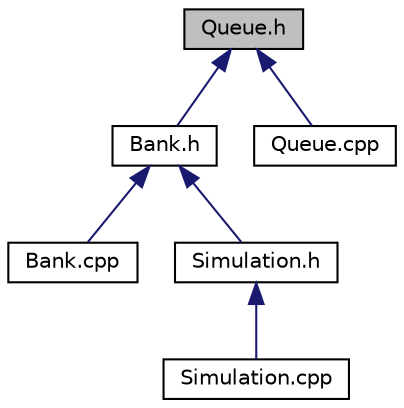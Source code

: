digraph "Queue.h"
{
 // LATEX_PDF_SIZE
  edge [fontname="Helvetica",fontsize="10",labelfontname="Helvetica",labelfontsize="10"];
  node [fontname="Helvetica",fontsize="10",shape=record];
  Node1 [label="Queue.h",height=0.2,width=0.4,color="black", fillcolor="grey75", style="filled", fontcolor="black",tooltip="Classe Queue."];
  Node1 -> Node2 [dir="back",color="midnightblue",fontsize="10",style="solid",fontname="Helvetica"];
  Node2 [label="Bank.h",height=0.2,width=0.4,color="black", fillcolor="white", style="filled",URL="$_bank_8h.html",tooltip="Classe Bank."];
  Node2 -> Node3 [dir="back",color="midnightblue",fontsize="10",style="solid",fontname="Helvetica"];
  Node3 [label="Bank.cpp",height=0.2,width=0.4,color="black", fillcolor="white", style="filled",URL="$_bank_8cpp.html",tooltip="Classe Bank."];
  Node2 -> Node4 [dir="back",color="midnightblue",fontsize="10",style="solid",fontname="Helvetica"];
  Node4 [label="Simulation.h",height=0.2,width=0.4,color="black", fillcolor="white", style="filled",URL="$_simulation_8h.html",tooltip="Classe Simulation."];
  Node4 -> Node5 [dir="back",color="midnightblue",fontsize="10",style="solid",fontname="Helvetica"];
  Node5 [label="Simulation.cpp",height=0.2,width=0.4,color="black", fillcolor="white", style="filled",URL="$_simulation_8cpp.html",tooltip="Classe Simulation."];
  Node1 -> Node6 [dir="back",color="midnightblue",fontsize="10",style="solid",fontname="Helvetica"];
  Node6 [label="Queue.cpp",height=0.2,width=0.4,color="black", fillcolor="white", style="filled",URL="$_queue_8cpp.html",tooltip="Classe Queue."];
}
